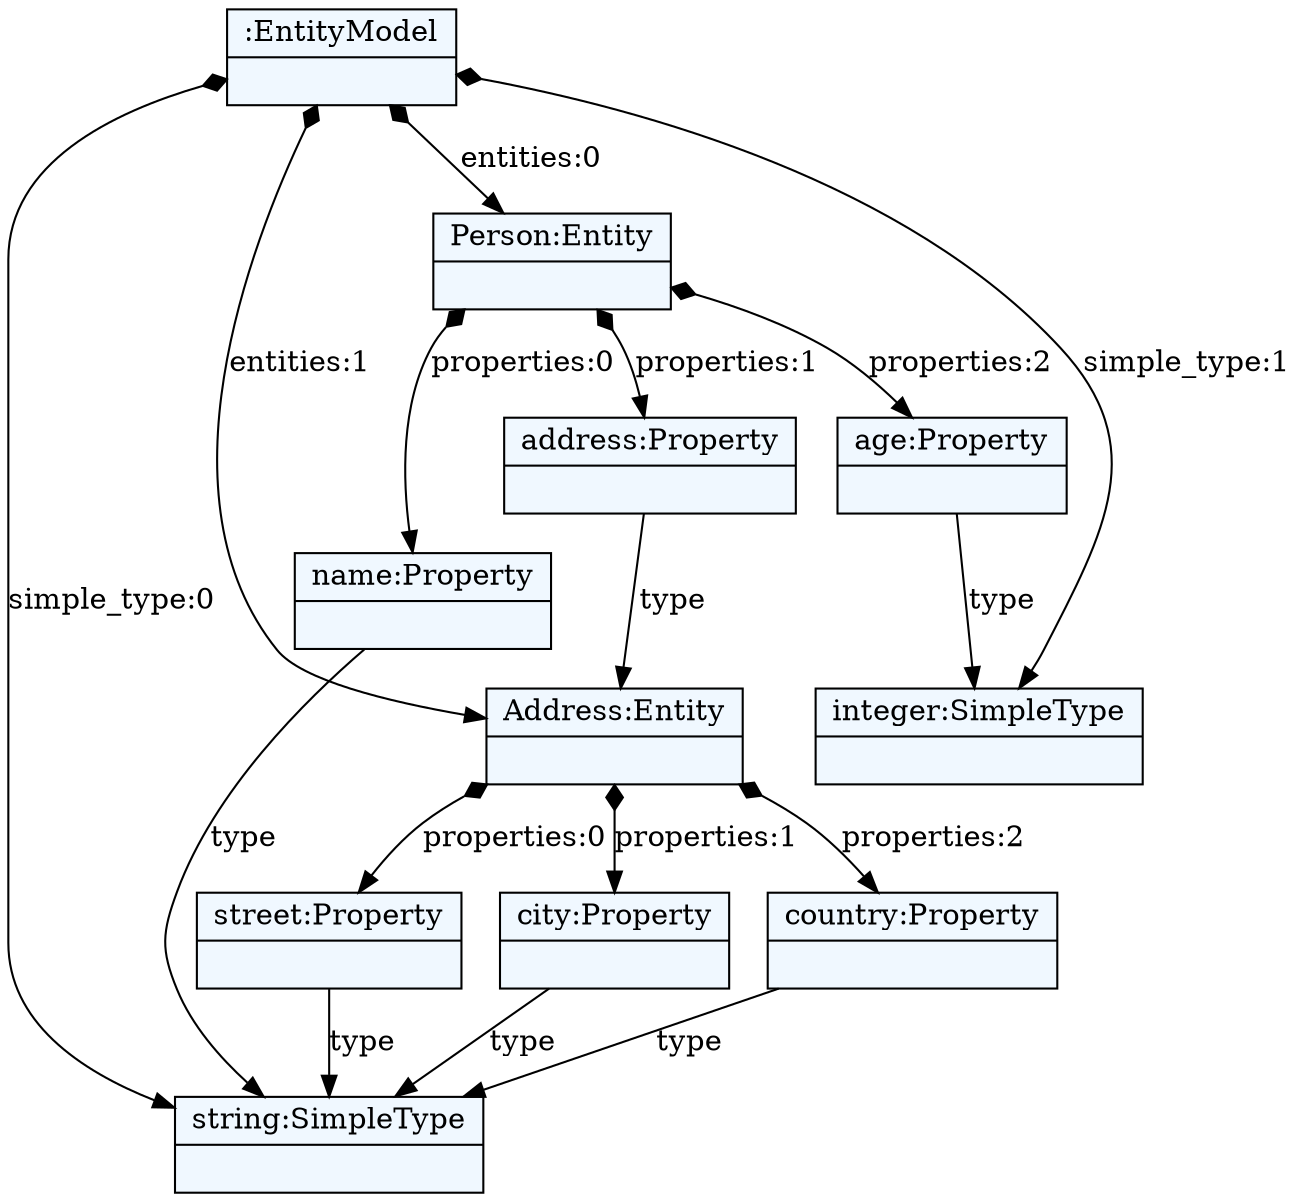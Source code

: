 
    digraph xtext {
    fontname = "Bitstream Vera Sans"
    fontsize = 8
    node[
        shape=record,
        style=filled,
        fillcolor=aliceblue
    ]
    edge[dir=black,arrowtail=empty]


139677382209096 -> 139677381551216 [label="simple_type:0" arrowtail=diamond dir=both]
139677381551216[label="{string:SimpleType|}"]
139677382209096 -> 139677381551272 [label="simple_type:1" arrowtail=diamond dir=both]
139677381551272[label="{integer:SimpleType|}"]
139677382209096 -> 139677381551384 [label="entities:0" arrowtail=diamond dir=both]
139677381551384 -> 139677381551328 [label="properties:0" arrowtail=diamond dir=both]
139677381551328 -> 139677381551216 [label="type" ]
139677381551328[label="{name:Property|}"]
139677381551384 -> 139677381551552 [label="properties:1" arrowtail=diamond dir=both]
139677381551552 -> 139677381551440 [label="type" ]
139677381551440 -> 139677381551720 [label="properties:0" arrowtail=diamond dir=both]
139677381551720 -> 139677381551216 [label="type" ]
139677381551720[label="{street:Property|}"]
139677381551440 -> 139677381551944 [label="properties:1" arrowtail=diamond dir=both]
139677381551944 -> 139677381551216 [label="type" ]
139677381551944[label="{city:Property|}"]
139677381551440 -> 139677381552000 [label="properties:2" arrowtail=diamond dir=both]
139677381552000 -> 139677381551216 [label="type" ]
139677381552000[label="{country:Property|}"]
139677381551440[label="{Address:Entity|}"]
139677381551552[label="{address:Property|}"]
139677381551384 -> 139677381551608 [label="properties:2" arrowtail=diamond dir=both]
139677381551608 -> 139677381551272 [label="type" ]
139677381551608[label="{age:Property|}"]
139677381551384[label="{Person:Entity|}"]
139677382209096 -> 139677381551440 [label="entities:1" arrowtail=diamond dir=both]
139677382209096[label="{:EntityModel|}"]

}
